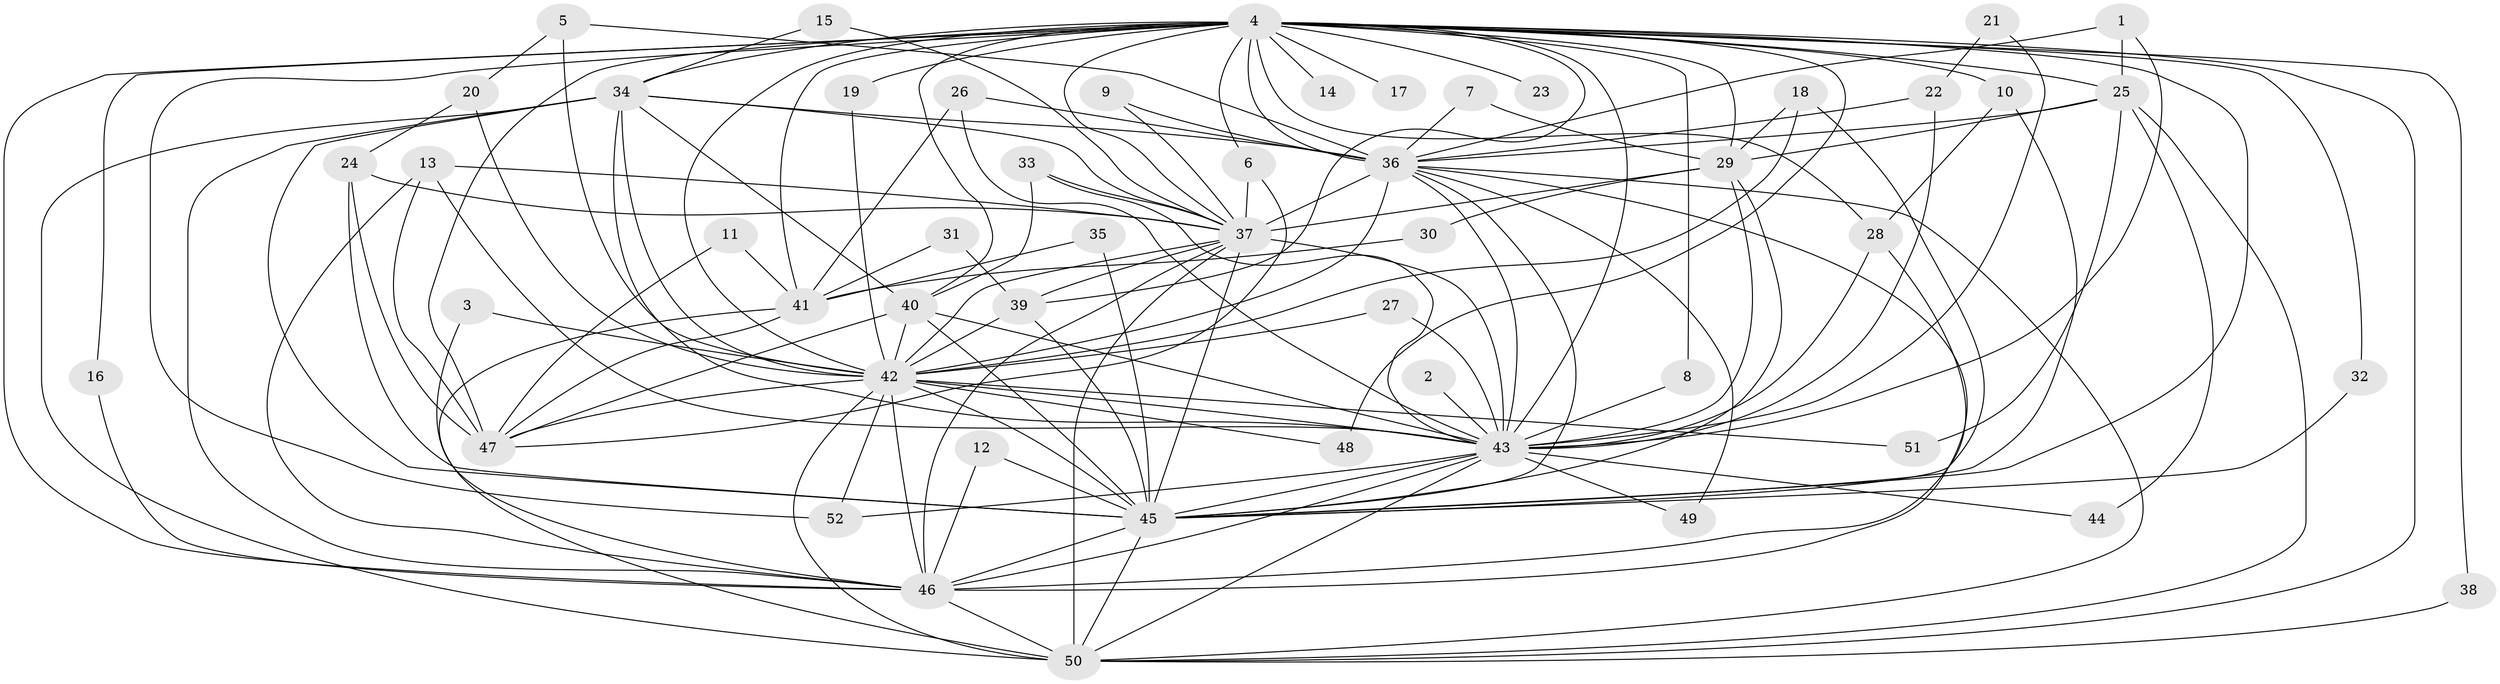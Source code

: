 // original degree distribution, {22: 0.019230769230769232, 25: 0.009615384615384616, 21: 0.028846153846153848, 29: 0.009615384615384616, 16: 0.009615384615384616, 15: 0.009615384615384616, 17: 0.009615384615384616, 3: 0.19230769230769232, 5: 0.038461538461538464, 4: 0.10576923076923077, 2: 0.5384615384615384, 8: 0.009615384615384616, 7: 0.009615384615384616, 6: 0.009615384615384616}
// Generated by graph-tools (version 1.1) at 2025/25/03/09/25 03:25:47]
// undirected, 52 vertices, 141 edges
graph export_dot {
graph [start="1"]
  node [color=gray90,style=filled];
  1;
  2;
  3;
  4;
  5;
  6;
  7;
  8;
  9;
  10;
  11;
  12;
  13;
  14;
  15;
  16;
  17;
  18;
  19;
  20;
  21;
  22;
  23;
  24;
  25;
  26;
  27;
  28;
  29;
  30;
  31;
  32;
  33;
  34;
  35;
  36;
  37;
  38;
  39;
  40;
  41;
  42;
  43;
  44;
  45;
  46;
  47;
  48;
  49;
  50;
  51;
  52;
  1 -- 25 [weight=1.0];
  1 -- 36 [weight=1.0];
  1 -- 43 [weight=1.0];
  2 -- 43 [weight=1.0];
  3 -- 42 [weight=2.0];
  3 -- 46 [weight=1.0];
  4 -- 6 [weight=1.0];
  4 -- 8 [weight=1.0];
  4 -- 10 [weight=2.0];
  4 -- 14 [weight=1.0];
  4 -- 16 [weight=1.0];
  4 -- 17 [weight=1.0];
  4 -- 19 [weight=2.0];
  4 -- 23 [weight=1.0];
  4 -- 25 [weight=1.0];
  4 -- 28 [weight=1.0];
  4 -- 29 [weight=1.0];
  4 -- 32 [weight=1.0];
  4 -- 34 [weight=3.0];
  4 -- 36 [weight=3.0];
  4 -- 37 [weight=2.0];
  4 -- 38 [weight=1.0];
  4 -- 39 [weight=1.0];
  4 -- 40 [weight=1.0];
  4 -- 41 [weight=2.0];
  4 -- 42 [weight=2.0];
  4 -- 43 [weight=4.0];
  4 -- 45 [weight=2.0];
  4 -- 46 [weight=2.0];
  4 -- 47 [weight=1.0];
  4 -- 48 [weight=1.0];
  4 -- 50 [weight=2.0];
  4 -- 52 [weight=1.0];
  5 -- 20 [weight=1.0];
  5 -- 36 [weight=1.0];
  5 -- 42 [weight=1.0];
  6 -- 37 [weight=1.0];
  6 -- 47 [weight=1.0];
  7 -- 29 [weight=1.0];
  7 -- 36 [weight=1.0];
  8 -- 43 [weight=1.0];
  9 -- 36 [weight=1.0];
  9 -- 37 [weight=1.0];
  10 -- 28 [weight=1.0];
  10 -- 45 [weight=1.0];
  11 -- 41 [weight=1.0];
  11 -- 47 [weight=1.0];
  12 -- 45 [weight=1.0];
  12 -- 46 [weight=1.0];
  13 -- 37 [weight=1.0];
  13 -- 43 [weight=1.0];
  13 -- 46 [weight=1.0];
  13 -- 47 [weight=1.0];
  15 -- 34 [weight=1.0];
  15 -- 37 [weight=1.0];
  16 -- 46 [weight=1.0];
  18 -- 29 [weight=1.0];
  18 -- 42 [weight=1.0];
  18 -- 45 [weight=1.0];
  19 -- 42 [weight=1.0];
  20 -- 24 [weight=1.0];
  20 -- 42 [weight=1.0];
  21 -- 22 [weight=1.0];
  21 -- 43 [weight=1.0];
  22 -- 36 [weight=1.0];
  22 -- 43 [weight=2.0];
  24 -- 37 [weight=1.0];
  24 -- 45 [weight=1.0];
  24 -- 47 [weight=1.0];
  25 -- 29 [weight=1.0];
  25 -- 36 [weight=1.0];
  25 -- 44 [weight=1.0];
  25 -- 50 [weight=1.0];
  25 -- 51 [weight=1.0];
  26 -- 36 [weight=1.0];
  26 -- 41 [weight=1.0];
  26 -- 43 [weight=2.0];
  27 -- 42 [weight=1.0];
  27 -- 43 [weight=1.0];
  28 -- 43 [weight=1.0];
  28 -- 46 [weight=1.0];
  29 -- 30 [weight=1.0];
  29 -- 37 [weight=1.0];
  29 -- 43 [weight=1.0];
  29 -- 45 [weight=1.0];
  30 -- 41 [weight=1.0];
  31 -- 39 [weight=1.0];
  31 -- 41 [weight=1.0];
  32 -- 45 [weight=1.0];
  33 -- 37 [weight=1.0];
  33 -- 40 [weight=1.0];
  33 -- 43 [weight=1.0];
  34 -- 36 [weight=1.0];
  34 -- 37 [weight=1.0];
  34 -- 40 [weight=1.0];
  34 -- 42 [weight=2.0];
  34 -- 43 [weight=1.0];
  34 -- 45 [weight=3.0];
  34 -- 46 [weight=2.0];
  34 -- 50 [weight=2.0];
  35 -- 41 [weight=1.0];
  35 -- 45 [weight=1.0];
  36 -- 37 [weight=1.0];
  36 -- 42 [weight=2.0];
  36 -- 43 [weight=1.0];
  36 -- 45 [weight=1.0];
  36 -- 46 [weight=1.0];
  36 -- 49 [weight=1.0];
  36 -- 50 [weight=1.0];
  37 -- 39 [weight=1.0];
  37 -- 42 [weight=1.0];
  37 -- 43 [weight=1.0];
  37 -- 45 [weight=1.0];
  37 -- 46 [weight=1.0];
  37 -- 50 [weight=3.0];
  38 -- 50 [weight=1.0];
  39 -- 42 [weight=1.0];
  39 -- 45 [weight=1.0];
  40 -- 42 [weight=1.0];
  40 -- 43 [weight=1.0];
  40 -- 45 [weight=1.0];
  40 -- 47 [weight=1.0];
  41 -- 47 [weight=1.0];
  41 -- 50 [weight=1.0];
  42 -- 43 [weight=1.0];
  42 -- 45 [weight=2.0];
  42 -- 46 [weight=1.0];
  42 -- 47 [weight=1.0];
  42 -- 48 [weight=1.0];
  42 -- 50 [weight=1.0];
  42 -- 51 [weight=1.0];
  42 -- 52 [weight=1.0];
  43 -- 44 [weight=1.0];
  43 -- 45 [weight=1.0];
  43 -- 46 [weight=2.0];
  43 -- 49 [weight=1.0];
  43 -- 50 [weight=2.0];
  43 -- 52 [weight=1.0];
  45 -- 46 [weight=1.0];
  45 -- 50 [weight=1.0];
  46 -- 50 [weight=2.0];
}
